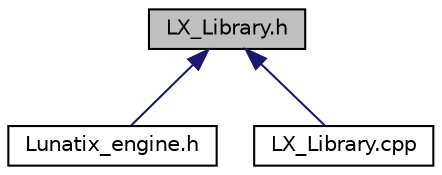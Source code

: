 digraph "LX_Library.h"
{
  edge [fontname="Helvetica",fontsize="10",labelfontname="Helvetica",labelfontsize="10"];
  node [fontname="Helvetica",fontsize="10",shape=record];
  Node1 [label="LX_Library.h",height=0.2,width=0.4,color="black", fillcolor="grey75", style="filled" fontcolor="black"];
  Node1 -> Node2 [dir="back",color="midnightblue",fontsize="10",style="solid",fontname="Helvetica"];
  Node2 [label="Lunatix_engine.h",height=0.2,width=0.4,color="black", fillcolor="white", style="filled",URL="$_lunatix__engine_8h.html",tooltip="The Lunatix engine header. "];
  Node1 -> Node3 [dir="back",color="midnightblue",fontsize="10",style="solid",fontname="Helvetica"];
  Node3 [label="LX_Library.cpp",height=0.2,width=0.4,color="black", fillcolor="white", style="filled",URL="$_l_x___library_8cpp.html",tooltip="The LX_Library file. "];
}
